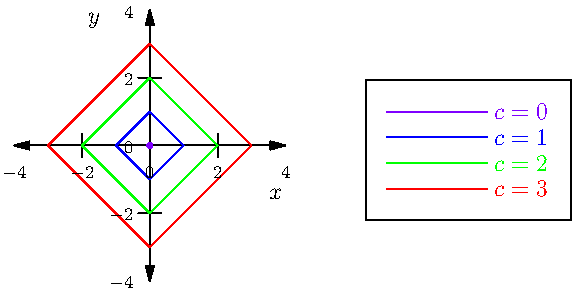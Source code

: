 // Asymptote code for plotting level curves of f(x, y) = x^2 + y^2
import graph;

size(10cm);

real f(real x, real y) {
  return x^2 + y^2;
}

// Set up the range of the plot
real xmin = -4, xmax = 4;
real ymin = -4, ymax = 4;

// Draw axes
xaxis("$x$", xmin, xmax, Ticks(Label(fontsize(9pt)), Step=2, begin=false, end=false), Arrows);
yaxis("$y$", ymin, ymax, Ticks(Label(fontsize(9pt)), Step=2, begin=false, end=false), Arrows);

// Plot the level curves for different values of c
draw(circle((0, 0), 0), purple, "$c = 0$");
dot((0,0), purple);
draw((1,0)--(0,1)--(-1,0)--(0,-1)--cycle, blue, "$c = 1$");
draw((2,0)--(0,2)--(-2,0)--(0,-2)--cycle, green, "$c = 2$");
draw((3,0)--(0,3)--(-3,0)--(0,-3)--cycle, red, "$c = 3$");

add(legend(),(7,1), UnFill);
